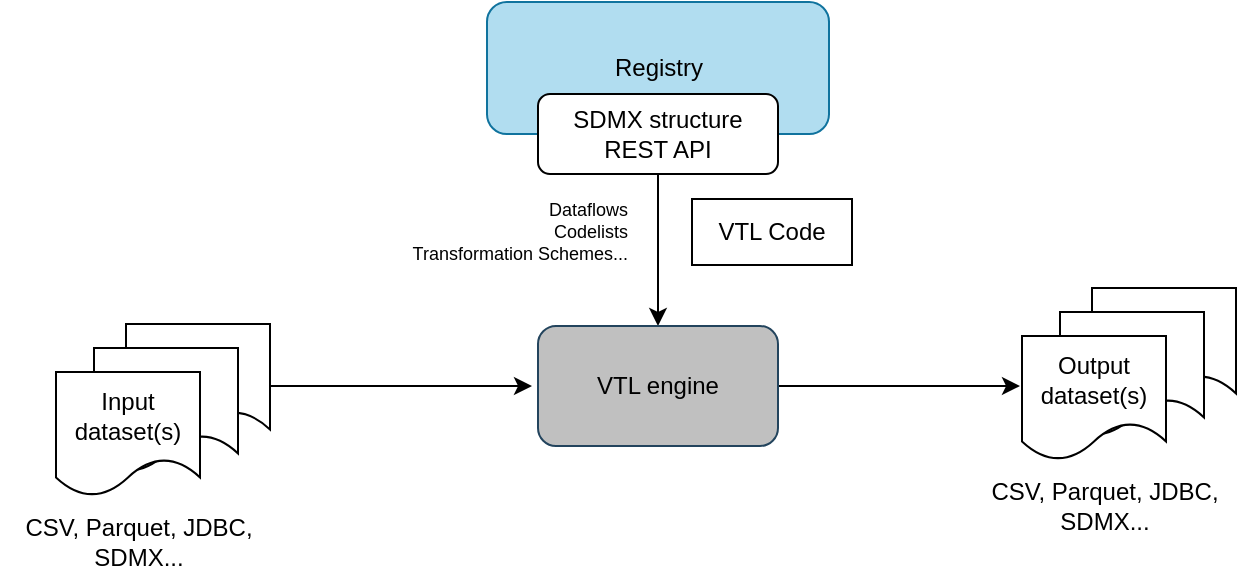 <mxfile>
    <diagram id="1ycbiQFayEArfO1JpNZU" name="SDMX - VTL">
        <mxGraphModel dx="712" dy="494" grid="0" gridSize="10" guides="1" tooltips="1" connect="1" arrows="1" fold="1" page="1" pageScale="1" pageWidth="1654" pageHeight="1169" math="0" shadow="0">
            <root>
                <mxCell id="0"/>
                <mxCell id="1" parent="0"/>
                <mxCell id="fhBYq2fwT9rsa8rIA3nu-2" style="edgeStyle=orthogonalEdgeStyle;rounded=0;orthogonalLoop=1;jettySize=auto;html=1;exitX=0.5;exitY=1;exitDx=0;exitDy=0;entryX=0.5;entryY=0;entryDx=0;entryDy=0;" parent="1" source="fhBYq2fwT9rsa8rIA3nu-3" target="fhBYq2fwT9rsa8rIA3nu-5" edge="1">
                    <mxGeometry relative="1" as="geometry"/>
                </mxCell>
                <mxCell id="fhBYq2fwT9rsa8rIA3nu-4" style="edgeStyle=orthogonalEdgeStyle;rounded=0;orthogonalLoop=1;jettySize=auto;html=1;" parent="1" source="fhBYq2fwT9rsa8rIA3nu-5" edge="1">
                    <mxGeometry relative="1" as="geometry">
                        <mxPoint x="986" y="1024" as="targetPoint"/>
                    </mxGeometry>
                </mxCell>
                <mxCell id="fhBYq2fwT9rsa8rIA3nu-5" value="VTL engine" style="rounded=1;whiteSpace=wrap;html=1;fillColor=#c0c0c0;strokeColor=#23445d;" parent="1" vertex="1">
                    <mxGeometry x="745" y="994" width="120" height="60" as="geometry"/>
                </mxCell>
                <mxCell id="fhBYq2fwT9rsa8rIA3nu-6" style="edgeStyle=orthogonalEdgeStyle;rounded=0;orthogonalLoop=1;jettySize=auto;html=1;" parent="1" source="fhBYq2fwT9rsa8rIA3nu-8" edge="1">
                    <mxGeometry relative="1" as="geometry">
                        <mxPoint x="742" y="1024" as="targetPoint"/>
                    </mxGeometry>
                </mxCell>
                <mxCell id="fhBYq2fwT9rsa8rIA3nu-7" value="" style="group" parent="1" vertex="1" connectable="0">
                    <mxGeometry x="476" y="993" width="139" height="124" as="geometry"/>
                </mxCell>
                <mxCell id="fhBYq2fwT9rsa8rIA3nu-8" value="" style="shape=document;whiteSpace=wrap;html=1;boundedLbl=1;" parent="fhBYq2fwT9rsa8rIA3nu-7" vertex="1">
                    <mxGeometry x="63" width="72" height="62" as="geometry"/>
                </mxCell>
                <mxCell id="fhBYq2fwT9rsa8rIA3nu-9" value="" style="shape=document;whiteSpace=wrap;html=1;boundedLbl=1;" parent="fhBYq2fwT9rsa8rIA3nu-7" vertex="1">
                    <mxGeometry x="47" y="12" width="72" height="62" as="geometry"/>
                </mxCell>
                <mxCell id="fhBYq2fwT9rsa8rIA3nu-10" value="Input dataset(s)" style="shape=document;whiteSpace=wrap;html=1;boundedLbl=1;" parent="fhBYq2fwT9rsa8rIA3nu-7" vertex="1">
                    <mxGeometry x="28" y="24" width="72" height="62" as="geometry"/>
                </mxCell>
                <mxCell id="fhBYq2fwT9rsa8rIA3nu-11" value="CSV, Parquet, JDBC, SDMX..." style="text;html=1;strokeColor=none;fillColor=none;align=center;verticalAlign=middle;whiteSpace=wrap;rounded=0;" parent="fhBYq2fwT9rsa8rIA3nu-7" vertex="1">
                    <mxGeometry y="94" width="139" height="30" as="geometry"/>
                </mxCell>
                <mxCell id="fhBYq2fwT9rsa8rIA3nu-12" value="" style="group" parent="1" vertex="1" connectable="0">
                    <mxGeometry x="959" y="975" width="139" height="124" as="geometry"/>
                </mxCell>
                <mxCell id="fhBYq2fwT9rsa8rIA3nu-13" value="" style="shape=document;whiteSpace=wrap;html=1;boundedLbl=1;" parent="fhBYq2fwT9rsa8rIA3nu-12" vertex="1">
                    <mxGeometry x="63" width="72" height="62" as="geometry"/>
                </mxCell>
                <mxCell id="fhBYq2fwT9rsa8rIA3nu-14" value="" style="shape=document;whiteSpace=wrap;html=1;boundedLbl=1;" parent="fhBYq2fwT9rsa8rIA3nu-12" vertex="1">
                    <mxGeometry x="47" y="12" width="72" height="62" as="geometry"/>
                </mxCell>
                <mxCell id="fhBYq2fwT9rsa8rIA3nu-15" value="Output dataset(s)" style="shape=document;whiteSpace=wrap;html=1;boundedLbl=1;" parent="fhBYq2fwT9rsa8rIA3nu-12" vertex="1">
                    <mxGeometry x="28" y="24" width="72" height="62" as="geometry"/>
                </mxCell>
                <mxCell id="fhBYq2fwT9rsa8rIA3nu-16" value="CSV, Parquet, JDBC, SDMX..." style="text;html=1;strokeColor=none;fillColor=none;align=center;verticalAlign=middle;whiteSpace=wrap;rounded=0;" parent="fhBYq2fwT9rsa8rIA3nu-12" vertex="1">
                    <mxGeometry y="94" width="139" height="30" as="geometry"/>
                </mxCell>
                <mxCell id="fhBYq2fwT9rsa8rIA3nu-19" value="&lt;font style=&quot;font-size: 9px;&quot;&gt;Dataflows&lt;br&gt;Codelists&lt;br&gt; Transformation Schemes...&lt;/font&gt;" style="text;html=1;strokeColor=none;fillColor=none;align=right;verticalAlign=middle;whiteSpace=wrap;rounded=0;dashed=1;fontSize=7;" parent="1" vertex="1">
                    <mxGeometry x="674" y="932" width="118" height="30" as="geometry"/>
                </mxCell>
                <mxCell id="YELu8tgAVSP59JLUsYiW-1" value="Registry" style="rounded=1;whiteSpace=wrap;html=1;fillColor=#b1ddf0;strokeColor=#10739e;" parent="1" vertex="1">
                    <mxGeometry x="719.5" y="832" width="171" height="66" as="geometry"/>
                </mxCell>
                <mxCell id="fhBYq2fwT9rsa8rIA3nu-3" value="SDMX structure REST API" style="rounded=1;whiteSpace=wrap;html=1;" parent="1" vertex="1">
                    <mxGeometry x="745" y="878" width="120" height="40" as="geometry"/>
                </mxCell>
                <mxCell id="YELu8tgAVSP59JLUsYiW-3" value="VTL Code" style="whiteSpace=wrap;html=1;" parent="1" vertex="1">
                    <mxGeometry x="822" y="930.5" width="80" height="33" as="geometry"/>
                </mxCell>
            </root>
        </mxGraphModel>
    </diagram>
</mxfile>